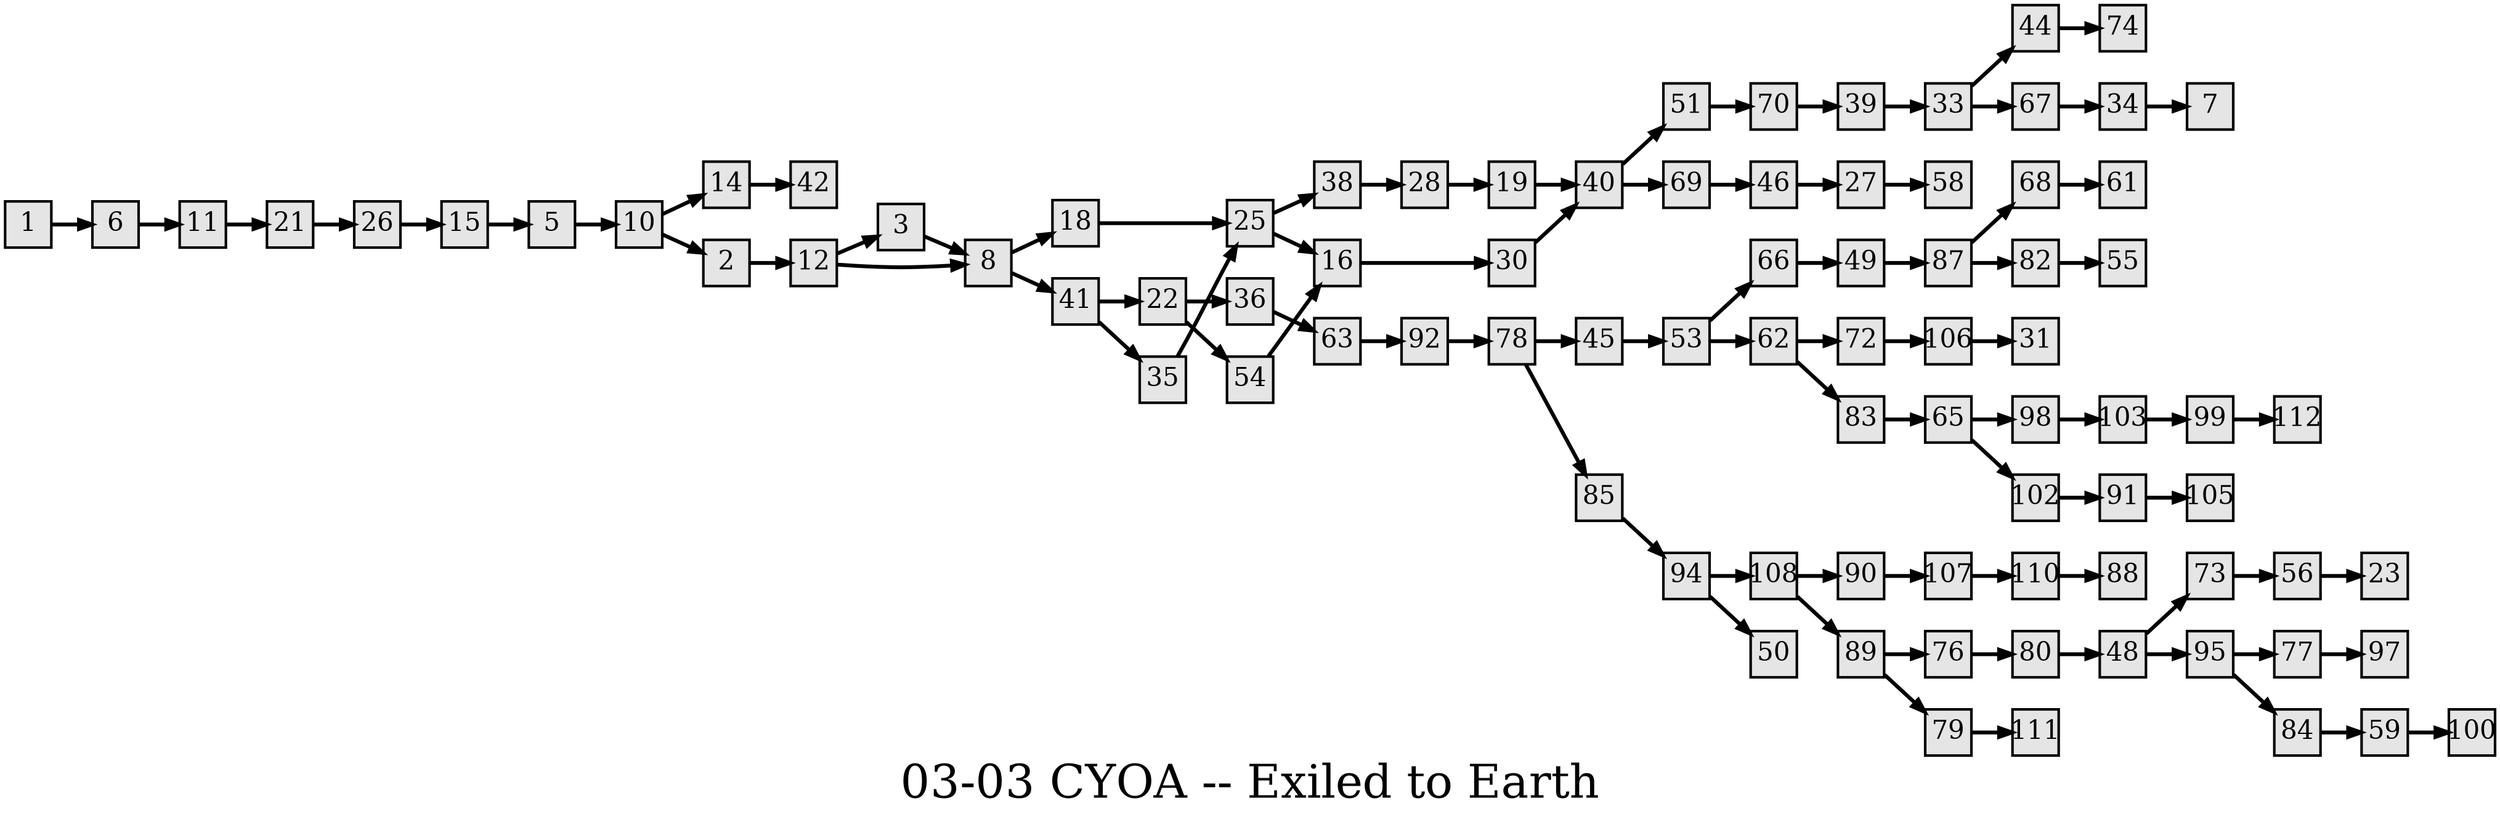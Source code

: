 digraph g{
  graph [ label="03-03 CYOA -- Exiled to Earth" rankdir=LR, ordering=out, fontsize=36, nodesep="0.35", ranksep="0.45"];
  node  [shape=rect, penwidth=2, fontsize=20, style=filled, fillcolor=grey90, margin="0,0", labelfloat=true, regular=true, fixedsize=true];
  edge  [labelfloat=true, penwidth=3, fontsize=12];

  1 -> 6;
  2 -> 12;
  3 -> 8;
  5 -> 10;
  6 -> 11;
  8 -> 18;
  8 -> 41;
  10 -> 14;
  10 -> 2;
  11 -> 21;
  12 -> 3;
  12 -> 8;
  14 -> 42;
  15 -> 5;
  16 -> 30;
  18 -> 25;
  19 -> 40;
  21 -> 26;
  22 -> 36;
  22 -> 54;
  25 -> 38;
  25 -> 16;
  26 -> 15;
  27 -> 58;
  28 -> 19;
  30 -> 40;
  33 -> 44;
  33 -> 67;
  34 -> 7;
  35 -> 25;
  36 -> 63;
  38 -> 28;
  39 -> 33;
  40 -> 51;
  40 -> 69;
  41 -> 22;
  41 -> 35;
  44 -> 74;
  45 -> 53;
  46 -> 27;
  48 -> 73;
  48 -> 95;
  49 -> 87;
  51 -> 70;
  53 -> 66;
  53 -> 62;
  54 -> 16;
  56 -> 23;
  59 -> 100;
  62 -> 72;
  62 -> 83;
  63 -> 92;
  65 -> 98;
  65 -> 102;
  66 -> 49;
  67 -> 34;
  68 -> 61;
  69 -> 46;
  70 -> 39;
  72 -> 106;
  73 -> 56;
  76 -> 80;
  77 -> 97;
  78 -> 45;
  78 -> 85;
  79 -> 111;
  80 -> 48;
  82 -> 55;
  83 -> 65;
  84 -> 59;
  85 -> 94;
  87 -> 68;
  87 -> 82;
  89 -> 76;
  89 -> 79;
  90 -> 107;
  91 -> 105;
  92 -> 78;
  94 -> 108;
  94 -> 50;
  95 -> 77;
  95 -> 84;
  98 -> 103;
  99 -> 112;
  102 -> 91;
  103 -> 99;
  106 -> 31;
  107 -> 110;
  108 -> 90;
  108 -> 89;
  110 -> 88;
  
}

